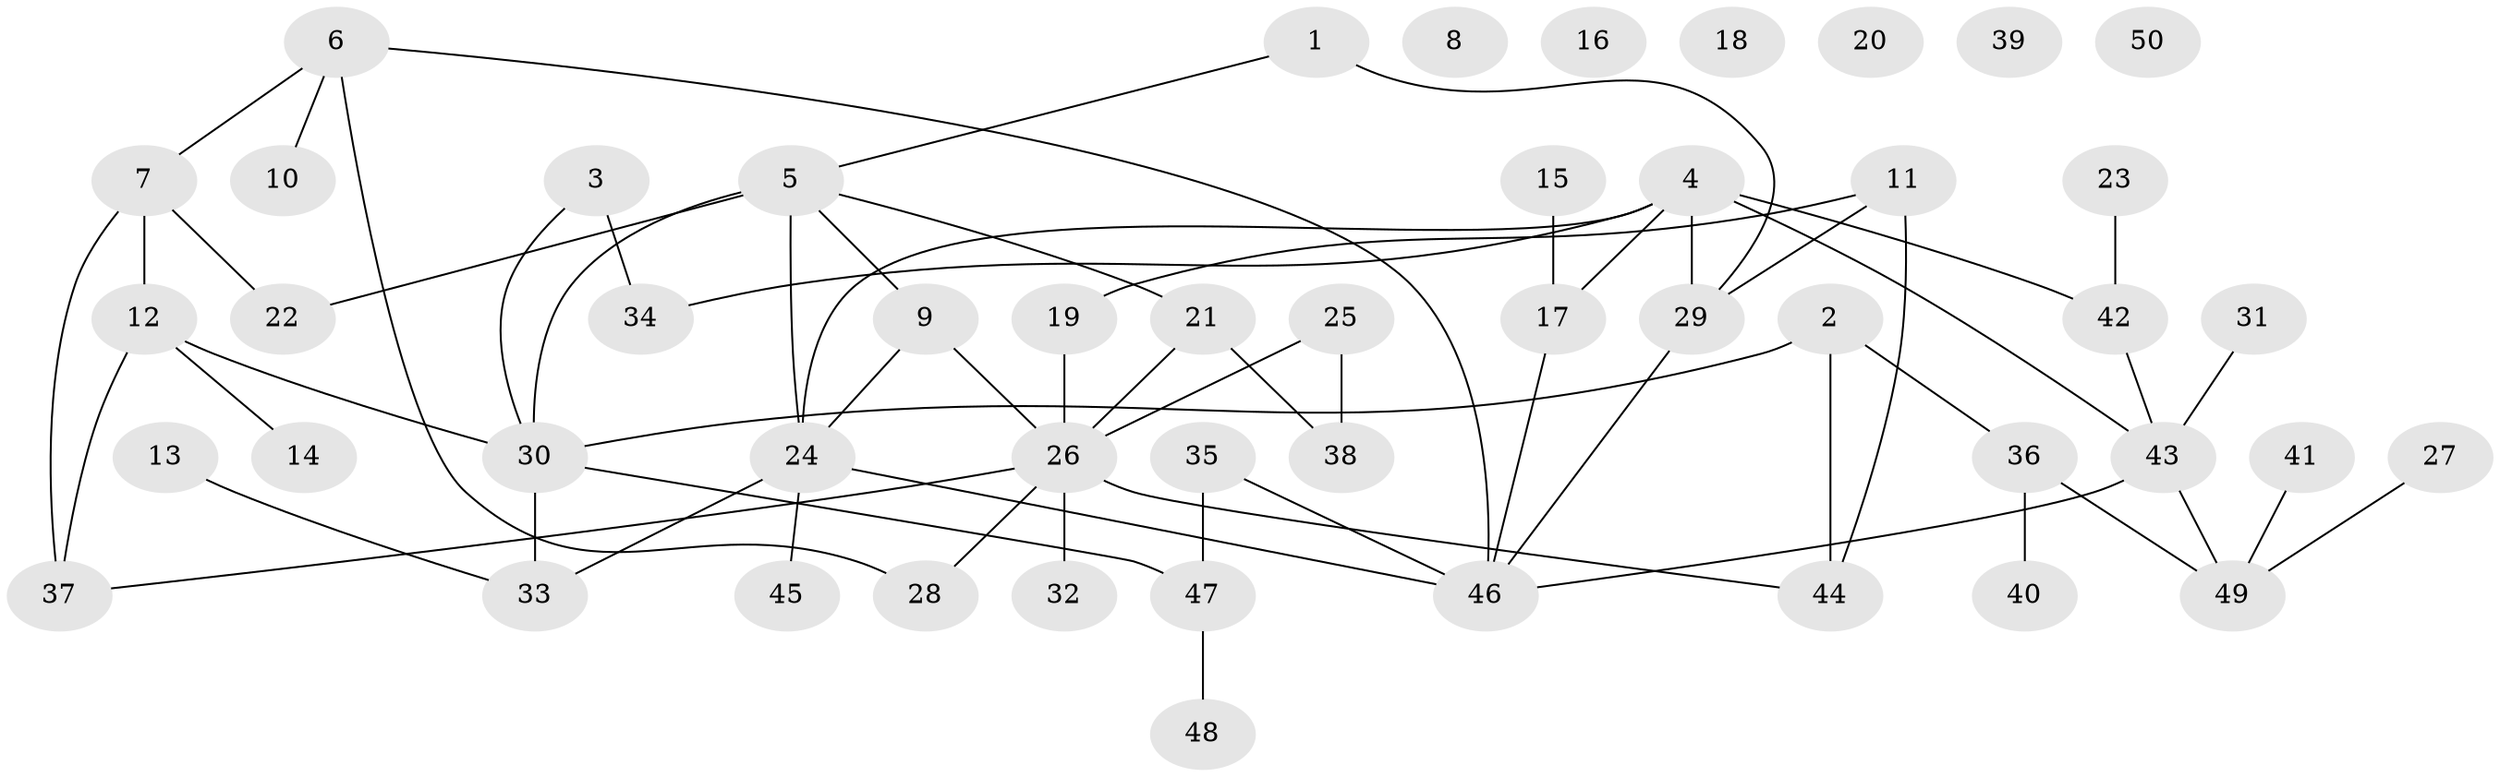 // coarse degree distribution, {4: 0.08571428571428572, 6: 0.11428571428571428, 7: 0.05714285714285714, 0: 0.17142857142857143, 3: 0.2, 1: 0.2, 8: 0.02857142857142857, 2: 0.14285714285714285}
// Generated by graph-tools (version 1.1) at 2025/41/03/06/25 10:41:24]
// undirected, 50 vertices, 63 edges
graph export_dot {
graph [start="1"]
  node [color=gray90,style=filled];
  1;
  2;
  3;
  4;
  5;
  6;
  7;
  8;
  9;
  10;
  11;
  12;
  13;
  14;
  15;
  16;
  17;
  18;
  19;
  20;
  21;
  22;
  23;
  24;
  25;
  26;
  27;
  28;
  29;
  30;
  31;
  32;
  33;
  34;
  35;
  36;
  37;
  38;
  39;
  40;
  41;
  42;
  43;
  44;
  45;
  46;
  47;
  48;
  49;
  50;
  1 -- 5;
  1 -- 29;
  2 -- 30;
  2 -- 36;
  2 -- 44;
  3 -- 30;
  3 -- 34;
  4 -- 17;
  4 -- 24;
  4 -- 29;
  4 -- 34;
  4 -- 42;
  4 -- 43;
  5 -- 9;
  5 -- 21;
  5 -- 22;
  5 -- 24;
  5 -- 30;
  6 -- 7;
  6 -- 10;
  6 -- 28;
  6 -- 46;
  7 -- 12;
  7 -- 22;
  7 -- 37;
  9 -- 24;
  9 -- 26;
  11 -- 19;
  11 -- 29;
  11 -- 44;
  12 -- 14;
  12 -- 30;
  12 -- 37;
  13 -- 33;
  15 -- 17;
  17 -- 46;
  19 -- 26;
  21 -- 26;
  21 -- 38;
  23 -- 42;
  24 -- 33;
  24 -- 45;
  24 -- 46;
  25 -- 26;
  25 -- 38;
  26 -- 28;
  26 -- 32;
  26 -- 37;
  26 -- 44;
  27 -- 49;
  29 -- 46;
  30 -- 33;
  30 -- 47;
  31 -- 43;
  35 -- 46;
  35 -- 47;
  36 -- 40;
  36 -- 49;
  41 -- 49;
  42 -- 43;
  43 -- 46;
  43 -- 49;
  47 -- 48;
}
